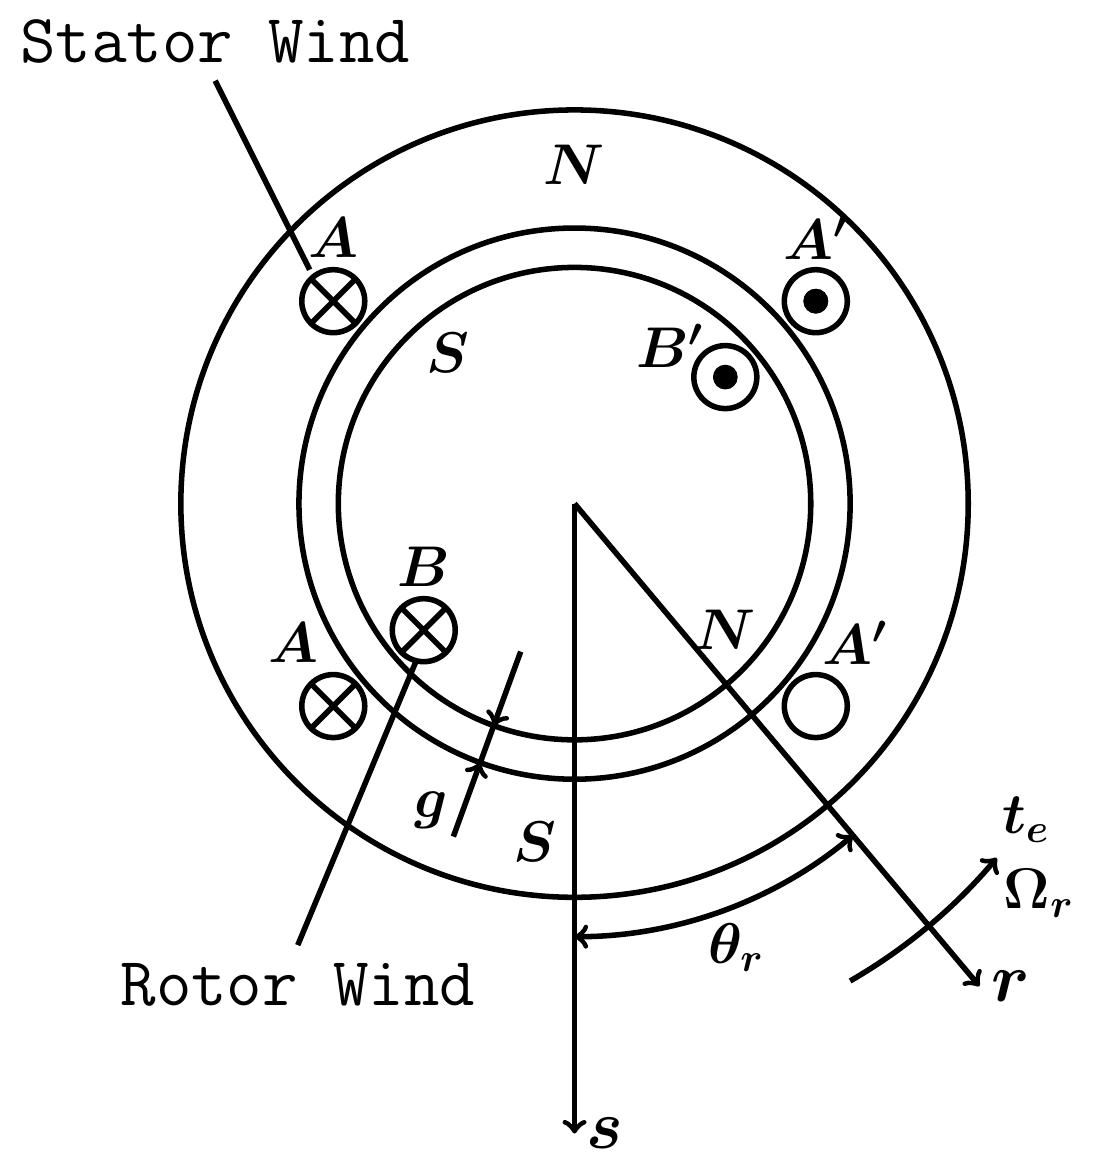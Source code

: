 
\documentclass[tikz,border=4pt]{standalone}
\usepackage{bm}

\begin{document}
 
\begin{tikzpicture}

% 定子和转子
\draw [line width=2pt] (0,0) node (V1) {} circle (5)
		+(0,4.3) node {\huge $\bm{N}$}
		+(-0.5,-4.3) node {\huge $\bm{S}$};
\draw [line width=2pt] (V1) circle(3.5);
\draw [line width=2pt] (V1) circle(3)
		+(130:2.5) node {\huge $\bm{S}$}
		+(-40:2.5) node {\huge $\bm{N}$};


% 绕组
\draw [line width=2pt] (140:4) node (SA1) {} circle(0.4)
	  	+(0,0.8) node {\huge $\bm{A}$}
	  	+(45:0.4)--+(45+180:0.4)
	  	+(-45:0.4)--+(-45+180:0.4);
\draw [line width=2pt] (40:4) node (SA2) {} circle(0.4)
		+(0,0.8) node {\huge $\bm{A'}$};
\draw [fill=black] (SA2) ellipse (0.15 and 0.15);

\draw [line width=2pt] (-140:4) node {} circle(0.4)
	  	+(-0.5,0.8) node {\huge $\bm{A}$}
	  	+(45:0.4)--+(45+180:0.4)
	  	+(-45:0.4)--+(-45+180:0.4);
\draw [line width=2pt] (-40:4) node {} circle(0.4)
		+(0.5,0.8) node {\huge $\bm{A'}$};
\draw [fill=black] (SA2) ellipse (0.15 and 0.15);

\draw [line width=2pt] (220:2.5) node (RB1) {} circle(0.4)
		+(0,0.8) node {\huge $\bm{B}$}
		+(45:0.4)--+(45+180:0.4)
	  	+(-45:0.4)--+(-45+180:0.4);
\draw [line width=2pt] (220+180:2.5) node (RB2) {} circle(0.4)
		+(-0.7,0.4) node {\huge $\bm{B'}$};
\draw [fill=black] (RB2) circle(0.15);


% 箭头
\draw [->] [line width=2pt] (0,0)--+(0,-8)
		node [right] {\Huge $\bm{s}$};
\draw [->] [line width=2pt] (0,0)--+(130:-8)
		node [right] {\Huge $\bm{r}$};		
\draw [line width=2pt] [<->] (0,-5.5) arc(-90:-50: 5.5);
\draw (-70:6) node () {\huge $\bm{\theta_r}$};
\draw [line width=2pt] [->] (-60:7) arc(-60:-40: 7);
\draw (-40:7.7) node () {\huge $\bm{\Omega_r}$};
\draw (-35:7) node () {\huge $\bm{t_e}$};

% 标签
\draw [line width=2pt] (SA1)+(-0.3,0.4)--++(-1.5,2.8)
		+(0,0.5) node (SW) {\Huge \texttt{Stator Wind}};
\draw [line width=2pt] (RB1)+(-0.1,-0.4)--++(-1.6,-4)
		+(0,-0.5) node (SW) {\Huge \texttt{Rotor Wind}};
\draw [line width=2pt] [->](-110:2)--++(-110:1);
\draw [line width=2pt] (-110:3)--++(-110:0.5);
\draw [line width=2pt] [<-](-110:3.5)--++(-110:1);
\draw [line width=2pt] (-115:4.3) node () {\huge $\bm{g}$};

\end{tikzpicture}
\end{document}
